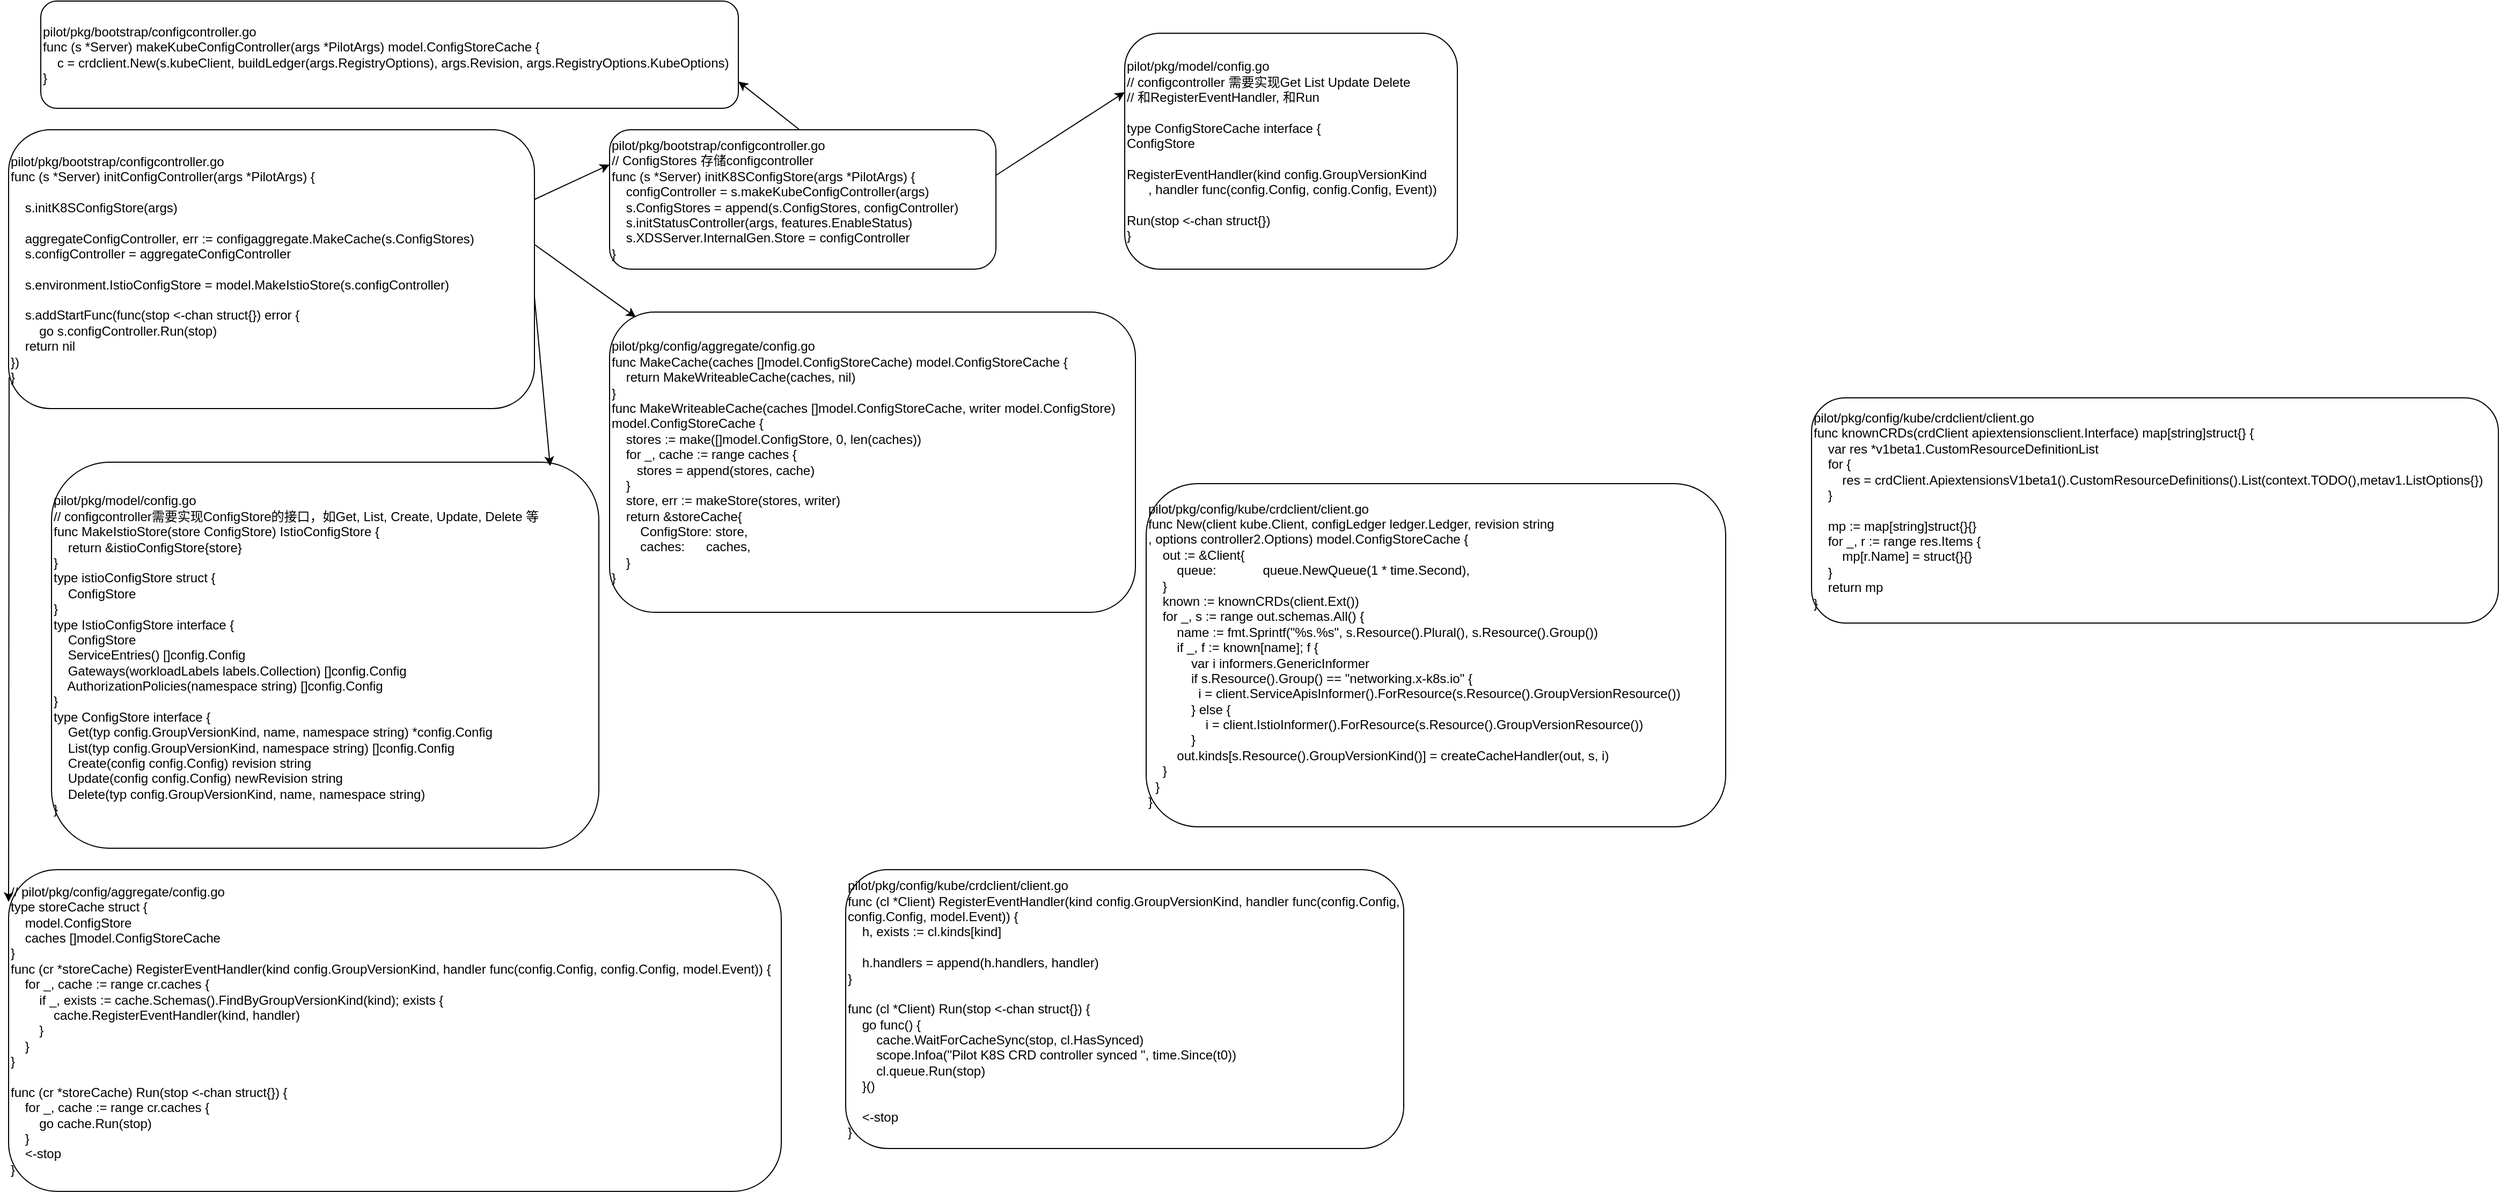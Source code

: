 <mxfile version="13.9.9" type="github">
  <diagram id="6TW5W0XCIM6I71bb3Syc" name="Page-1">
    <mxGraphModel dx="1130" dy="437" grid="1" gridSize="10" guides="1" tooltips="1" connect="1" arrows="1" fold="1" page="1" pageScale="1" pageWidth="827" pageHeight="1169" math="0" shadow="0">
      <root>
        <mxCell id="0" />
        <mxCell id="1" parent="0" />
        <mxCell id="kg50LUV-51LIkfejvlK1-2" value="&lt;div&gt;pilot/pkg/bootstrap/configcontroller.go&lt;/div&gt;&lt;div&gt;func (s *Server) initConfigController(args *PilotArgs) {&lt;/div&gt;&lt;div&gt;&lt;br&gt;&lt;/div&gt;&lt;div&gt;&amp;nbsp; &amp;nbsp; s.initK8SConfigStore(args)&lt;/div&gt;&lt;div&gt;&lt;br&gt;&lt;/div&gt;&lt;div&gt;&lt;span&gt;&lt;/span&gt;&amp;nbsp; &amp;nbsp; aggregateConfigController, err := configaggregate.MakeCache(s.ConfigStores)&lt;/div&gt;&lt;div&gt;&lt;span&gt;&lt;/span&gt;&amp;nbsp; &amp;nbsp; s.configController = aggregateConfigController&lt;/div&gt;&lt;div&gt;&lt;br&gt;&lt;/div&gt;&lt;div&gt;&lt;span&gt;&lt;/span&gt;&amp;nbsp; &amp;nbsp; s.environment.IstioConfigStore = model.MakeIstioStore(s.configController)&lt;/div&gt;&lt;div&gt;&lt;br&gt;&lt;/div&gt;&lt;div&gt;&lt;span&gt;&lt;/span&gt;&amp;nbsp; &amp;nbsp; s.addStartFunc(func(stop &amp;lt;-chan struct{}) error {&lt;/div&gt;&lt;div&gt;&lt;span&gt;&lt;/span&gt;&amp;nbsp; &amp;nbsp; &amp;nbsp; &amp;nbsp; go s.configController.Run(stop)&lt;/div&gt;&lt;div&gt;&lt;span&gt;&lt;/span&gt;&amp;nbsp; &amp;nbsp; return nil&lt;/div&gt;&lt;div&gt;&lt;span&gt;	&lt;/span&gt;})&lt;/div&gt;&lt;div&gt;}&lt;/div&gt;" style="rounded=1;whiteSpace=wrap;html=1;align=left;" vertex="1" parent="1">
          <mxGeometry x="40" y="150" width="490" height="260" as="geometry" />
        </mxCell>
        <mxCell id="kg50LUV-51LIkfejvlK1-3" value="pilot/pkg/bootstrap/configcontroller.go&lt;br&gt;// ConfigStores 存储configcontroller&lt;br&gt;&lt;div&gt;func (s *Server) initK8SConfigStore(args *PilotArgs) {&lt;/div&gt;&lt;div&gt;&lt;span&gt;&lt;/span&gt;&amp;nbsp; &amp;nbsp; configController = s.makeKubeConfigController(args)&lt;/div&gt;&lt;div&gt;&lt;span&gt;&lt;/span&gt;&amp;nbsp; &amp;nbsp; s.ConfigStores = append(s.ConfigStores, configController)&lt;/div&gt;&lt;div&gt;&lt;span&gt;&lt;/span&gt;&amp;nbsp; &amp;nbsp; s.initStatusController(args, features.EnableStatus)&lt;/div&gt;&lt;div&gt;&lt;span&gt;&lt;/span&gt;&amp;nbsp; &amp;nbsp; s.XDSServer.InternalGen.Store = configController&lt;/div&gt;&lt;div&gt;}&lt;/div&gt;" style="rounded=1;whiteSpace=wrap;html=1;align=left;" vertex="1" parent="1">
          <mxGeometry x="600" y="150" width="360" height="130" as="geometry" />
        </mxCell>
        <mxCell id="kg50LUV-51LIkfejvlK1-4" value="&lt;div&gt;pilot/pkg/config/aggregate/config.go&lt;/div&gt;&lt;div&gt;func MakeCache(caches []model.ConfigStoreCache) model.ConfigStoreCache {&lt;/div&gt;&lt;div&gt;&lt;span&gt;&lt;/span&gt;&amp;nbsp; &amp;nbsp; return MakeWriteableCache(caches, nil)&lt;/div&gt;&lt;div&gt;}&lt;/div&gt;&lt;div&gt;func MakeWriteableCache(caches []model.ConfigStoreCache, writer model.ConfigStore)&amp;nbsp;&lt;/div&gt;&lt;div&gt;model.ConfigStoreCache {&lt;/div&gt;&lt;div&gt;&lt;span&gt;&lt;/span&gt;&amp;nbsp; &amp;nbsp; stores := make([]model.ConfigStore, 0, len(caches))&lt;/div&gt;&lt;div&gt;&lt;span&gt;&lt;/span&gt;&amp;nbsp; &amp;nbsp; for _, cache := range caches {&lt;/div&gt;&lt;div&gt;&lt;span&gt;&lt;/span&gt;&amp;nbsp; &amp;nbsp; &amp;nbsp; &amp;nbsp;stores = append(stores, cache)&lt;/div&gt;&lt;div&gt;&lt;span&gt;&lt;/span&gt;&amp;nbsp; &amp;nbsp; }&lt;/div&gt;&lt;div&gt;&lt;span&gt;&lt;/span&gt;&amp;nbsp; &amp;nbsp; store, err := makeStore(stores, writer)&lt;/div&gt;&lt;div&gt;&lt;span&gt;&lt;/span&gt;&amp;nbsp; &amp;nbsp; return &amp;amp;storeCache{&lt;/div&gt;&lt;div&gt;&lt;span&gt;&lt;/span&gt;&amp;nbsp; &amp;nbsp; &amp;nbsp; &amp;nbsp; ConfigStore: store,&lt;/div&gt;&lt;div&gt;&lt;span&gt;&lt;/span&gt;&amp;nbsp; &amp;nbsp; &amp;nbsp; &amp;nbsp; caches:&amp;nbsp; &amp;nbsp; &amp;nbsp; caches,&lt;/div&gt;&lt;div&gt;&lt;span&gt;&lt;/span&gt;&amp;nbsp; &amp;nbsp; }&lt;/div&gt;&lt;div&gt;}&lt;/div&gt;" style="rounded=1;whiteSpace=wrap;html=1;align=left;" vertex="1" parent="1">
          <mxGeometry x="600" y="320" width="490" height="280" as="geometry" />
        </mxCell>
        <mxCell id="kg50LUV-51LIkfejvlK1-5" value="&lt;div&gt;pilot/pkg/bootstrap/configcontroller.go&lt;/div&gt;&lt;div&gt;func (s *Server) makeKubeConfigController(args *PilotArgs) model.ConfigStoreCache {&lt;/div&gt;&lt;div&gt;&lt;span&gt;&lt;/span&gt;&amp;nbsp; &amp;nbsp; c = crdclient.New(s.kubeClient, buildLedger(args.RegistryOptions), args.Revision, args.RegistryOptions.KubeOptions)&lt;/div&gt;&lt;div&gt;}&lt;/div&gt;" style="rounded=1;whiteSpace=wrap;html=1;align=left;" vertex="1" parent="1">
          <mxGeometry x="70" y="30" width="650" height="100" as="geometry" />
        </mxCell>
        <mxCell id="kg50LUV-51LIkfejvlK1-6" value="" style="endArrow=classic;html=1;entryX=0;entryY=0.25;entryDx=0;entryDy=0;exitX=1;exitY=0.25;exitDx=0;exitDy=0;" edge="1" parent="1" source="kg50LUV-51LIkfejvlK1-2" target="kg50LUV-51LIkfejvlK1-3">
          <mxGeometry width="50" height="50" relative="1" as="geometry">
            <mxPoint x="530" y="250" as="sourcePoint" />
            <mxPoint x="580" y="200" as="targetPoint" />
          </mxGeometry>
        </mxCell>
        <mxCell id="kg50LUV-51LIkfejvlK1-7" value="" style="endArrow=classic;html=1;entryX=1;entryY=0.75;entryDx=0;entryDy=0;" edge="1" parent="1" target="kg50LUV-51LIkfejvlK1-5">
          <mxGeometry width="50" height="50" relative="1" as="geometry">
            <mxPoint x="777" y="150" as="sourcePoint" />
            <mxPoint x="827" y="100" as="targetPoint" />
          </mxGeometry>
        </mxCell>
        <mxCell id="kg50LUV-51LIkfejvlK1-8" value="" style="endArrow=classic;html=1;entryX=0.05;entryY=0.017;entryDx=0;entryDy=0;entryPerimeter=0;" edge="1" parent="1" target="kg50LUV-51LIkfejvlK1-4">
          <mxGeometry width="50" height="50" relative="1" as="geometry">
            <mxPoint x="530" y="257" as="sourcePoint" />
            <mxPoint x="620" y="320" as="targetPoint" />
          </mxGeometry>
        </mxCell>
        <mxCell id="kg50LUV-51LIkfejvlK1-9" value="pilot/pkg/model/config.go&lt;br&gt;// configcontroller需要实现ConfigStore的接口，如Get, List, Create, Update, Delete 等&lt;br&gt;&lt;div&gt;func MakeIstioStore(store ConfigStore) IstioConfigStore {&lt;/div&gt;&lt;div&gt;&lt;span&gt;&lt;/span&gt;&amp;nbsp; &amp;nbsp; return &amp;amp;istioConfigStore{store}&lt;/div&gt;&lt;div&gt;}&lt;/div&gt;&lt;div&gt;type istioConfigStore struct {&lt;/div&gt;&lt;div&gt;&lt;span&gt;&lt;/span&gt;&amp;nbsp; &amp;nbsp; ConfigStore&lt;/div&gt;&lt;div&gt;}&lt;/div&gt;&lt;div&gt;type IstioConfigStore interface {&lt;/div&gt;&lt;div&gt;&lt;span&gt;&lt;/span&gt;&amp;nbsp; &amp;nbsp; ConfigStore&lt;/div&gt;&lt;div&gt;&lt;span&gt;&lt;/span&gt;&amp;nbsp; &amp;nbsp; ServiceEntries() []config.Config&lt;/div&gt;&lt;div&gt;&lt;span&gt;&lt;/span&gt;&amp;nbsp; &amp;nbsp; Gateways(workloadLabels labels.Collection) []config.Config&lt;/div&gt;&lt;div&gt;&lt;span&gt;&lt;/span&gt;&amp;nbsp; &amp;nbsp; AuthorizationPolicies(namespace string) []config.Config&lt;/div&gt;&lt;div&gt;}&lt;/div&gt;&lt;div&gt;type ConfigStore interface {&lt;/div&gt;&lt;div&gt;&lt;span&gt;&lt;/span&gt;&amp;nbsp; &amp;nbsp; Get(typ config.GroupVersionKind, name, namespace string) *config.Config&lt;/div&gt;&lt;div&gt;&lt;span&gt;&lt;/span&gt;&amp;nbsp; &amp;nbsp; List(typ config.GroupVersionKind, namespace string) []config.Config&lt;/div&gt;&lt;div&gt;&lt;span&gt;&lt;/span&gt;&amp;nbsp; &amp;nbsp; Create(config config.Config) revision string&lt;/div&gt;&lt;div&gt;&lt;span&gt;&lt;/span&gt;&amp;nbsp; &amp;nbsp; Update(config config.Config) newRevision string&lt;/div&gt;&lt;div&gt;&lt;span&gt;&lt;/span&gt;&amp;nbsp; &amp;nbsp; Delete(typ config.GroupVersionKind, name, namespace string)&lt;/div&gt;&lt;div&gt;}&lt;/div&gt;" style="rounded=1;whiteSpace=wrap;html=1;align=left;" vertex="1" parent="1">
          <mxGeometry x="80" y="460" width="510" height="360" as="geometry" />
        </mxCell>
        <mxCell id="kg50LUV-51LIkfejvlK1-10" value="" style="endArrow=classic;html=1;entryX=0.911;entryY=0.01;entryDx=0;entryDy=0;entryPerimeter=0;exitX=1;exitY=0.6;exitDx=0;exitDy=0;exitPerimeter=0;" edge="1" parent="1" source="kg50LUV-51LIkfejvlK1-2" target="kg50LUV-51LIkfejvlK1-9">
          <mxGeometry width="50" height="50" relative="1" as="geometry">
            <mxPoint x="530" y="372" as="sourcePoint" />
            <mxPoint x="544" y="453" as="targetPoint" />
          </mxGeometry>
        </mxCell>
        <mxCell id="kg50LUV-51LIkfejvlK1-11" value="&lt;div&gt;pilot/pkg/model/config.go&lt;/div&gt;&lt;div&gt;// configcontroller 需要实现Get List Update Delete&lt;/div&gt;&lt;div&gt;// 和RegisterEventHandler, 和Run&lt;/div&gt;&lt;div&gt;&lt;br&gt;&lt;/div&gt;&lt;div&gt;type ConfigStoreCache interface {&lt;/div&gt;&lt;div&gt;&lt;span&gt;	&lt;/span&gt;ConfigStore&lt;/div&gt;&lt;div&gt;&lt;br&gt;&lt;/div&gt;&lt;div&gt;&lt;span&gt;	&lt;/span&gt;RegisterEventHandler(kind config.GroupVersionKind&lt;/div&gt;&lt;div&gt;&lt;span&gt;	&lt;/span&gt;&amp;nbsp; &amp;nbsp; &amp;nbsp; , handler func(config.Config, config.Config, Event))&lt;/div&gt;&lt;div&gt;&lt;br&gt;&lt;/div&gt;&lt;div&gt;&lt;span&gt;	&lt;/span&gt;Run(stop &amp;lt;-chan struct{})&lt;/div&gt;&lt;div&gt;}&lt;/div&gt;" style="rounded=1;whiteSpace=wrap;html=1;align=left;" vertex="1" parent="1">
          <mxGeometry x="1080" y="60" width="310" height="220" as="geometry" />
        </mxCell>
        <mxCell id="kg50LUV-51LIkfejvlK1-13" value="" style="endArrow=classic;html=1;entryX=0;entryY=0.25;entryDx=0;entryDy=0;exitX=1;exitY=0.25;exitDx=0;exitDy=0;" edge="1" parent="1" target="kg50LUV-51LIkfejvlK1-11">
          <mxGeometry width="50" height="50" relative="1" as="geometry">
            <mxPoint x="960" y="192.5" as="sourcePoint" />
            <mxPoint x="1030" y="160" as="targetPoint" />
          </mxGeometry>
        </mxCell>
        <mxCell id="kg50LUV-51LIkfejvlK1-14" value="&lt;div&gt;// pilot/pkg/config/aggregate/config.go&lt;/div&gt;&lt;div&gt;&lt;div&gt;type storeCache struct {&lt;/div&gt;&lt;div&gt;&lt;span&gt;&lt;/span&gt;&amp;nbsp; &amp;nbsp; model.ConfigStore&lt;/div&gt;&lt;div&gt;&lt;span&gt;&lt;/span&gt;&amp;nbsp; &amp;nbsp; caches []model.ConfigStoreCache&lt;/div&gt;&lt;div&gt;}&lt;/div&gt;&lt;/div&gt;&lt;div&gt;func (cr *storeCache) RegisterEventHandler(kind config.GroupVersionKind, handler func(config.Config, config.Config, model.Event)) {&lt;/div&gt;&lt;div&gt;&lt;span&gt;&lt;/span&gt;&amp;nbsp; &amp;nbsp; for _, cache := range cr.caches {&lt;/div&gt;&lt;div&gt;&lt;span&gt;&lt;/span&gt;&amp;nbsp; &amp;nbsp; &amp;nbsp; &amp;nbsp; if _, exists := cache.Schemas().FindByGroupVersionKind(kind); exists {&lt;/div&gt;&lt;div&gt;&lt;span&gt;&lt;/span&gt;&amp;nbsp; &amp;nbsp; &amp;nbsp; &amp;nbsp; &amp;nbsp; &amp;nbsp; cache.RegisterEventHandler(kind, handler)&lt;/div&gt;&lt;div&gt;&lt;span&gt;&lt;/span&gt;&amp;nbsp; &amp;nbsp; &amp;nbsp; &amp;nbsp; }&lt;/div&gt;&lt;div&gt;&lt;span&gt;&lt;/span&gt;&amp;nbsp; &amp;nbsp; }&lt;/div&gt;&lt;div&gt;}&lt;/div&gt;&lt;div&gt;&lt;br&gt;&lt;/div&gt;&lt;div&gt;func (cr *storeCache) Run(stop &amp;lt;-chan struct{}) {&lt;/div&gt;&lt;div&gt;&lt;span&gt;&lt;/span&gt;&amp;nbsp; &amp;nbsp; for _, cache := range cr.caches {&lt;/div&gt;&lt;div&gt;&lt;span&gt;&lt;/span&gt;&amp;nbsp; &amp;nbsp; &amp;nbsp; &amp;nbsp; go cache.Run(stop)&lt;/div&gt;&lt;div&gt;&lt;span&gt;&lt;/span&gt;&amp;nbsp; &amp;nbsp; }&lt;/div&gt;&lt;div&gt;&lt;span&gt;&lt;/span&gt;&amp;nbsp; &amp;nbsp; &amp;lt;-stop&lt;/div&gt;&lt;div&gt;}&lt;/div&gt;" style="rounded=1;whiteSpace=wrap;html=1;align=left;" vertex="1" parent="1">
          <mxGeometry x="40" y="840" width="720" height="300" as="geometry" />
        </mxCell>
        <mxCell id="kg50LUV-51LIkfejvlK1-15" value="" style="endArrow=classic;html=1;entryX=0;entryY=0.1;entryDx=0;entryDy=0;entryPerimeter=0;exitX=0.001;exitY=0.887;exitDx=0;exitDy=0;exitPerimeter=0;" edge="1" parent="1" source="kg50LUV-51LIkfejvlK1-2" target="kg50LUV-51LIkfejvlK1-14">
          <mxGeometry width="50" height="50" relative="1" as="geometry">
            <mxPoint x="10" y="650" as="sourcePoint" />
            <mxPoint x="60" y="600" as="targetPoint" />
          </mxGeometry>
        </mxCell>
        <mxCell id="kg50LUV-51LIkfejvlK1-16" value="&lt;div&gt;pilot/pkg/config/kube/crdclient/client.go&lt;/div&gt;&lt;div&gt;func (cl *Client) RegisterEventHandler(kind config.GroupVersionKind, handler func(config.Config, config.Config, model.Event)) {&lt;/div&gt;&lt;div&gt;&lt;span&gt;&lt;/span&gt;&amp;nbsp; &amp;nbsp; h, exists := cl.kinds[kind]&lt;/div&gt;&lt;div&gt;&lt;br&gt;&lt;/div&gt;&lt;div&gt;&lt;span&gt;&lt;/span&gt;&amp;nbsp; &amp;nbsp; h.handlers = append(h.handlers, handler)&lt;/div&gt;&lt;div&gt;}&lt;/div&gt;&lt;div&gt;&lt;br&gt;&lt;/div&gt;&lt;div&gt;func (cl *Client) Run(stop &amp;lt;-chan struct{}) {&lt;/div&gt;&lt;div&gt;&lt;span&gt;&lt;/span&gt;&amp;nbsp; &amp;nbsp; go func() {&lt;/div&gt;&lt;div&gt;&lt;span&gt;&lt;/span&gt;&amp;nbsp; &amp;nbsp; &amp;nbsp; &amp;nbsp; cache.WaitForCacheSync(stop, cl.HasSynced)&lt;/div&gt;&lt;div&gt;&lt;span&gt;&lt;/span&gt;&amp;nbsp; &amp;nbsp; &amp;nbsp; &amp;nbsp; scope.Infoa(&quot;Pilot K8S CRD controller synced &quot;, time.Since(t0))&lt;/div&gt;&lt;div&gt;&lt;span&gt;&lt;/span&gt;&amp;nbsp; &amp;nbsp; &amp;nbsp; &amp;nbsp; cl.queue.Run(stop)&lt;/div&gt;&lt;div&gt;&lt;span&gt;&lt;/span&gt;&amp;nbsp; &amp;nbsp; }()&lt;/div&gt;&lt;div&gt;&lt;br&gt;&lt;/div&gt;&lt;div&gt;&lt;span&gt;&lt;/span&gt;&amp;nbsp; &amp;nbsp; &amp;lt;-stop&lt;/div&gt;&lt;div&gt;}&lt;/div&gt;" style="rounded=1;whiteSpace=wrap;html=1;align=left;" vertex="1" parent="1">
          <mxGeometry x="820" y="840" width="520" height="260" as="geometry" />
        </mxCell>
        <mxCell id="kg50LUV-51LIkfejvlK1-17" value="&lt;div&gt;pilot/pkg/config/kube/crdclient/client.go&lt;/div&gt;&lt;div&gt;func New(client kube.Client, configLedger ledger.Ledger, revision string&lt;/div&gt;&lt;div&gt;, options controller2.Options) model.ConfigStoreCache {&lt;/div&gt;&lt;div&gt;&lt;span&gt;&lt;/span&gt;&amp;nbsp; &amp;nbsp; out := &amp;amp;Client{&lt;/div&gt;&lt;div&gt;&lt;span&gt;&lt;/span&gt;&amp;nbsp; &amp;nbsp; &amp;nbsp; &amp;nbsp; queue:&amp;nbsp; &amp;nbsp; &amp;nbsp; &amp;nbsp; &amp;nbsp; &amp;nbsp; &amp;nbsp;queue.NewQueue(1 * time.Second),&lt;/div&gt;&lt;div&gt;&lt;span&gt;&lt;/span&gt;&amp;nbsp; &amp;nbsp; }&lt;/div&gt;&lt;div&gt;&lt;span&gt;&lt;/span&gt;&amp;nbsp; &amp;nbsp; known := knownCRDs(client.Ext())&lt;/div&gt;&lt;div&gt;&lt;span&gt;&lt;/span&gt;&amp;nbsp; &amp;nbsp; for _, s := range out.schemas.All() {&lt;/div&gt;&lt;div&gt;&lt;span&gt;&lt;/span&gt;&amp;nbsp; &amp;nbsp; &amp;nbsp; &amp;nbsp; name := fmt.Sprintf(&quot;%s.%s&quot;, s.Resource().Plural(), s.Resource().Group())&lt;/div&gt;&lt;div&gt;&lt;span&gt;&lt;/span&gt;&amp;nbsp; &amp;nbsp; &amp;nbsp; &amp;nbsp; if _, f := known[name]; f {&lt;/div&gt;&lt;div&gt;&lt;span&gt;&lt;/span&gt;&amp;nbsp; &amp;nbsp; &amp;nbsp; &amp;nbsp; &amp;nbsp; &amp;nbsp; var i informers.GenericInformer&lt;/div&gt;&lt;div&gt;&lt;span&gt;&lt;/span&gt;&amp;nbsp; &amp;nbsp; &amp;nbsp; &amp;nbsp; &amp;nbsp; &amp;nbsp; if s.Resource().Group() == &quot;networking.x-k8s.io&quot; {&lt;/div&gt;&lt;div&gt;&lt;span&gt;&lt;/span&gt;&amp;nbsp; &amp;nbsp; &amp;nbsp; &amp;nbsp; &amp;nbsp; &amp;nbsp; &amp;nbsp; i = client.ServiceApisInformer().ForResource(s.Resource().GroupVersionResource())&lt;/div&gt;&lt;div&gt;&lt;span&gt;&lt;/span&gt;&amp;nbsp; &amp;nbsp; &amp;nbsp; &amp;nbsp; &amp;nbsp; &amp;nbsp; } else {&lt;/div&gt;&lt;div&gt;&lt;span&gt;&lt;/span&gt;&amp;nbsp; &amp;nbsp; &amp;nbsp; &amp;nbsp; &amp;nbsp; &amp;nbsp; &amp;nbsp; &amp;nbsp; i = client.IstioInformer().ForResource(s.Resource().GroupVersionResource())&lt;/div&gt;&lt;div&gt;&lt;span&gt;&lt;/span&gt;&amp;nbsp; &amp;nbsp; &amp;nbsp; &amp;nbsp; &amp;nbsp; &amp;nbsp; }&lt;/div&gt;&lt;div&gt;&lt;span&gt;&lt;/span&gt;&amp;nbsp; &amp;nbsp; &amp;nbsp; &amp;nbsp; out.kinds[s.Resource().GroupVersionKind()] = createCacheHandler(out, s, i)&lt;/div&gt;&lt;div&gt;&lt;span&gt;&lt;/span&gt;&amp;nbsp; &amp;nbsp; }&lt;/div&gt;&lt;div&gt;&lt;span&gt;&lt;/span&gt;&amp;nbsp; }&lt;/div&gt;&lt;div&gt;}&lt;/div&gt;" style="rounded=1;whiteSpace=wrap;html=1;align=left;" vertex="1" parent="1">
          <mxGeometry x="1100" y="480" width="540" height="320" as="geometry" />
        </mxCell>
        <mxCell id="kg50LUV-51LIkfejvlK1-18" value="&lt;div&gt;pilot/pkg/config/kube/crdclient/client.go&lt;/div&gt;&lt;div&gt;func knownCRDs(crdClient apiextensionsclient.Interface) map[string]struct{} {&lt;/div&gt;&lt;div&gt;&lt;span&gt;&lt;/span&gt;&amp;nbsp; &amp;nbsp; var res *v1beta1.CustomResourceDefinitionList&lt;/div&gt;&lt;div&gt;&lt;span&gt;&lt;/span&gt;&amp;nbsp; &amp;nbsp; for {&lt;/div&gt;&lt;div&gt;&lt;span&gt;&lt;/span&gt;&amp;nbsp; &amp;nbsp; &amp;nbsp; &amp;nbsp; res = crdClient.ApiextensionsV1beta1().CustomResourceDefinitions().List(context.TODO(),metav1.ListOptions{})&lt;/div&gt;&lt;div&gt;&lt;span&gt;&lt;/span&gt;&amp;nbsp; &amp;nbsp; }&lt;/div&gt;&lt;div&gt;&lt;br&gt;&lt;/div&gt;&lt;div&gt;&lt;span&gt;&lt;/span&gt;&amp;nbsp; &amp;nbsp; mp := map[string]struct{}{}&lt;/div&gt;&lt;div&gt;&lt;span&gt;&lt;/span&gt;&amp;nbsp; &amp;nbsp; for _, r := range res.Items {&lt;/div&gt;&lt;div&gt;&lt;span&gt;&lt;/span&gt;&amp;nbsp; &amp;nbsp; &amp;nbsp; &amp;nbsp; mp[r.Name] = struct{}{}&lt;/div&gt;&lt;div&gt;&lt;span&gt;&lt;/span&gt;&amp;nbsp; &amp;nbsp; }&lt;/div&gt;&lt;div&gt;&lt;span&gt;&lt;/span&gt;&amp;nbsp; &amp;nbsp; return mp&lt;/div&gt;&lt;div&gt;}&lt;/div&gt;" style="rounded=1;whiteSpace=wrap;html=1;align=left;" vertex="1" parent="1">
          <mxGeometry x="1720" y="400" width="640" height="210" as="geometry" />
        </mxCell>
      </root>
    </mxGraphModel>
  </diagram>
</mxfile>
